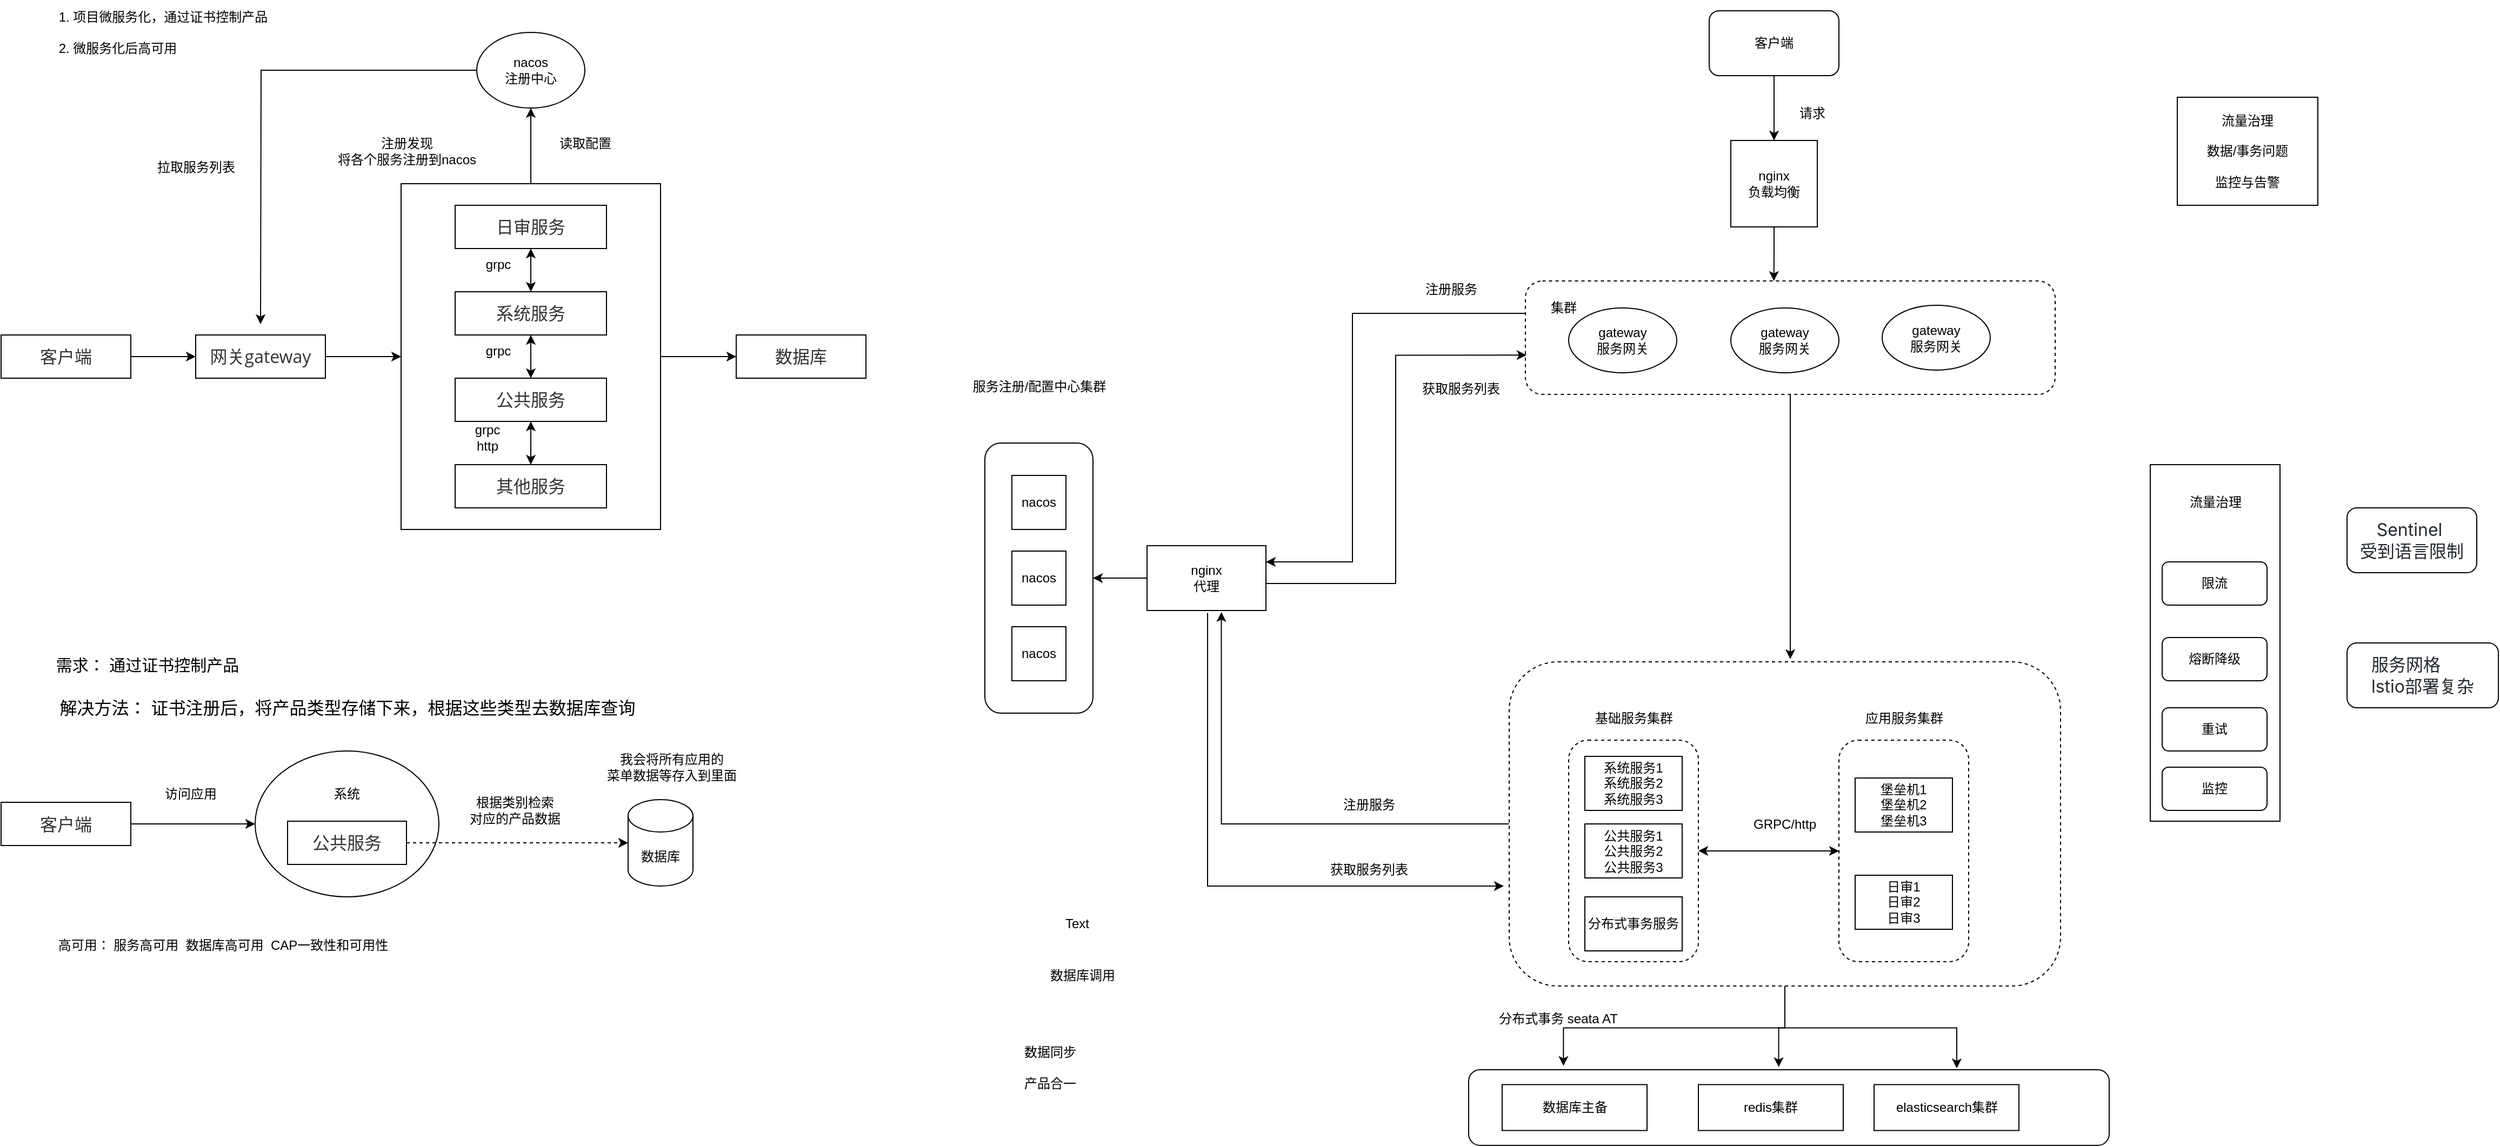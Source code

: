 <mxfile version="24.7.7">
  <diagram id="prtHgNgQTEPvFCAcTncT" name="Page-1">
    <mxGraphModel dx="1199" dy="707" grid="1" gridSize="10" guides="1" tooltips="1" connect="1" arrows="1" fold="1" page="1" pageScale="1" pageWidth="827" pageHeight="1169" math="0" shadow="0">
      <root>
        <mxCell id="0" />
        <mxCell id="1" parent="0" />
        <mxCell id="CiiGDle08EUH7M_z_X6h-32" value="GRPC/http" style="rounded=1;whiteSpace=wrap;html=1;dashed=1;" parent="1" vertex="1">
          <mxGeometry x="1415" y="712.5" width="510" height="300" as="geometry" />
        </mxCell>
        <mxCell id="CiiGDle08EUH7M_z_X6h-33" value="" style="rounded=1;whiteSpace=wrap;html=1;dashed=1;" parent="1" vertex="1">
          <mxGeometry x="1470" y="785" width="120" height="205" as="geometry" />
        </mxCell>
        <mxCell id="CiiGDle08EUH7M_z_X6h-38" value="" style="rounded=1;whiteSpace=wrap;html=1;dashed=1;" parent="1" vertex="1">
          <mxGeometry x="1720" y="785" width="120" height="205" as="geometry" />
        </mxCell>
        <mxCell id="CiiGDle08EUH7M_z_X6h-51" style="edgeStyle=orthogonalEdgeStyle;rounded=0;orthogonalLoop=1;jettySize=auto;html=1;" parent="1" source="CiiGDle08EUH7M_z_X6h-10" edge="1">
          <mxGeometry relative="1" as="geometry">
            <mxPoint x="1675" y="710" as="targetPoint" />
          </mxGeometry>
        </mxCell>
        <mxCell id="CiiGDle08EUH7M_z_X6h-59" style="edgeStyle=orthogonalEdgeStyle;rounded=0;orthogonalLoop=1;jettySize=auto;html=1;entryX=1;entryY=0.25;entryDx=0;entryDy=0;" parent="1" source="CiiGDle08EUH7M_z_X6h-10" target="CiiGDle08EUH7M_z_X6h-55" edge="1">
          <mxGeometry relative="1" as="geometry">
            <Array as="points">
              <mxPoint x="1270" y="390" />
              <mxPoint x="1270" y="620" />
            </Array>
          </mxGeometry>
        </mxCell>
        <mxCell id="CiiGDle08EUH7M_z_X6h-10" value="" style="rounded=1;whiteSpace=wrap;html=1;dashed=1;" parent="1" vertex="1">
          <mxGeometry x="1430" y="360" width="490" height="105" as="geometry" />
        </mxCell>
        <mxCell id="8J4eURQ9qsnAdOyGuVqm-24" value="" style="ellipse;whiteSpace=wrap;html=1;" parent="1" vertex="1">
          <mxGeometry x="255" y="795" width="170" height="135" as="geometry" />
        </mxCell>
        <mxCell id="ddsroKh8XXSdmjw14_AX-2" style="edgeStyle=orthogonalEdgeStyle;rounded=0;orthogonalLoop=1;jettySize=auto;html=1;entryX=0.5;entryY=1;entryDx=0;entryDy=0;" parent="1" source="8J4eURQ9qsnAdOyGuVqm-12" target="8J4eURQ9qsnAdOyGuVqm-14" edge="1">
          <mxGeometry relative="1" as="geometry" />
        </mxCell>
        <mxCell id="ddsroKh8XXSdmjw14_AX-24" style="edgeStyle=orthogonalEdgeStyle;rounded=0;orthogonalLoop=1;jettySize=auto;html=1;entryX=0;entryY=0.5;entryDx=0;entryDy=0;" parent="1" source="8J4eURQ9qsnAdOyGuVqm-12" target="ddsroKh8XXSdmjw14_AX-21" edge="1">
          <mxGeometry relative="1" as="geometry" />
        </mxCell>
        <mxCell id="8J4eURQ9qsnAdOyGuVqm-12" value="" style="whiteSpace=wrap;html=1;" parent="1" vertex="1">
          <mxGeometry x="390" y="270" width="240" height="320" as="geometry" />
        </mxCell>
        <mxCell id="8J4eURQ9qsnAdOyGuVqm-2" value="&lt;span style=&quot;text-align: left;&quot;&gt;1. 项目微服务化，通过证书控制产品&lt;/span&gt;&lt;div&gt;&lt;div style=&quot;text-align: left;&quot;&gt;&lt;br&gt;&lt;/div&gt;&lt;div style=&quot;text-align: left;&quot;&gt;2. 微服务化后高可用&lt;span style=&quot;text-align: left;&quot;&gt;&lt;br&gt;&lt;/span&gt;&lt;/div&gt;&lt;/div&gt;" style="text;html=1;align=center;verticalAlign=middle;whiteSpace=wrap;rounded=0;" parent="1" vertex="1">
          <mxGeometry x="50" y="100" width="240" height="60" as="geometry" />
        </mxCell>
        <mxCell id="8J4eURQ9qsnAdOyGuVqm-7" value="&lt;span style=&quot;color: rgb(51, 51, 51); font-family: &amp;quot;Open Sans&amp;quot;, &amp;quot;Clear Sans&amp;quot;, &amp;quot;Helvetica Neue&amp;quot;, Helvetica, Arial, &amp;quot;Segoe UI Emoji&amp;quot;, sans-serif; font-size: 16px; orphans: 4; text-align: start; white-space-collapse: preserve; background-color: rgb(255, 255, 255);&quot;&gt;日审服务&lt;/span&gt;" style="rounded=0;whiteSpace=wrap;html=1;" parent="1" vertex="1">
          <mxGeometry x="440" y="290" width="140" height="40" as="geometry" />
        </mxCell>
        <mxCell id="8J4eURQ9qsnAdOyGuVqm-8" value="&lt;span style=&quot;color: rgb(51, 51, 51); font-family: &amp;quot;Open Sans&amp;quot;, &amp;quot;Clear Sans&amp;quot;, &amp;quot;Helvetica Neue&amp;quot;, Helvetica, Arial, &amp;quot;Segoe UI Emoji&amp;quot;, sans-serif; font-size: 16px; orphans: 4; text-align: start; white-space-collapse: preserve; background-color: rgb(255, 255, 255);&quot;&gt;公共服务&lt;/span&gt;" style="rounded=0;whiteSpace=wrap;html=1;" parent="1" vertex="1">
          <mxGeometry x="440" y="450" width="140" height="40" as="geometry" />
        </mxCell>
        <mxCell id="8J4eURQ9qsnAdOyGuVqm-9" value="&lt;span style=&quot;color: rgb(51, 51, 51); font-family: &amp;quot;Open Sans&amp;quot;, &amp;quot;Clear Sans&amp;quot;, &amp;quot;Helvetica Neue&amp;quot;, Helvetica, Arial, &amp;quot;Segoe UI Emoji&amp;quot;, sans-serif; font-size: 16px; orphans: 4; text-align: start; white-space-collapse: preserve; background-color: rgb(255, 255, 255);&quot;&gt;系统服务&lt;/span&gt;" style="rounded=0;whiteSpace=wrap;html=1;" parent="1" vertex="1">
          <mxGeometry x="440" y="370" width="140" height="40" as="geometry" />
        </mxCell>
        <mxCell id="8J4eURQ9qsnAdOyGuVqm-10" value="&lt;div style=&quot;orphans: 4; text-align: start;&quot;&gt;&lt;font face=&quot;Open Sans, Clear Sans, Helvetica Neue, Helvetica, Arial, Segoe UI Emoji, sans-serif&quot; color=&quot;#333333&quot;&gt;&lt;span style=&quot;font-size: 16px; white-space-collapse: preserve; background-color: rgb(255, 255, 255);&quot;&gt;其他服务&lt;/span&gt;&lt;/font&gt;&lt;/div&gt;" style="rounded=0;whiteSpace=wrap;html=1;" parent="1" vertex="1">
          <mxGeometry x="440" y="530" width="140" height="40" as="geometry" />
        </mxCell>
        <mxCell id="dZmMnNn0ZBjEzjQpcNRi-1" style="edgeStyle=orthogonalEdgeStyle;rounded=0;orthogonalLoop=1;jettySize=auto;html=1;" parent="1" source="8J4eURQ9qsnAdOyGuVqm-14" edge="1">
          <mxGeometry relative="1" as="geometry">
            <mxPoint x="260" y="400" as="targetPoint" />
          </mxGeometry>
        </mxCell>
        <mxCell id="8J4eURQ9qsnAdOyGuVqm-14" value="nacos&lt;div&gt;注册中心&lt;/div&gt;" style="ellipse;whiteSpace=wrap;html=1;" parent="1" vertex="1">
          <mxGeometry x="460" y="130" width="100" height="70" as="geometry" />
        </mxCell>
        <mxCell id="8J4eURQ9qsnAdOyGuVqm-17" value="&lt;div&gt;注册发现&lt;/div&gt;将各个服务注册到nacos" style="text;html=1;align=center;verticalAlign=middle;resizable=0;points=[];autosize=1;strokeColor=none;fillColor=none;" parent="1" vertex="1">
          <mxGeometry x="320" y="220" width="150" height="40" as="geometry" />
        </mxCell>
        <mxCell id="8J4eURQ9qsnAdOyGuVqm-29" style="edgeStyle=orthogonalEdgeStyle;rounded=0;orthogonalLoop=1;jettySize=auto;html=1;dashed=1;" parent="1" source="8J4eURQ9qsnAdOyGuVqm-18" edge="1">
          <mxGeometry relative="1" as="geometry">
            <mxPoint x="600" y="880" as="targetPoint" />
          </mxGeometry>
        </mxCell>
        <mxCell id="8J4eURQ9qsnAdOyGuVqm-18" value="&lt;span style=&quot;color: rgb(51, 51, 51); font-family: &amp;quot;Open Sans&amp;quot;, &amp;quot;Clear Sans&amp;quot;, &amp;quot;Helvetica Neue&amp;quot;, Helvetica, Arial, &amp;quot;Segoe UI Emoji&amp;quot;, sans-serif; font-size: 16px; orphans: 4; text-align: start; white-space-collapse: preserve; background-color: rgb(255, 255, 255);&quot;&gt;公共服务&lt;/span&gt;" style="rounded=0;whiteSpace=wrap;html=1;" parent="1" vertex="1">
          <mxGeometry x="285" y="860" width="110" height="40" as="geometry" />
        </mxCell>
        <mxCell id="8J4eURQ9qsnAdOyGuVqm-19" value="&lt;font style=&quot;font-size: 15px;&quot;&gt;需求： 通过证书控制产品&lt;/font&gt;" style="text;html=1;align=center;verticalAlign=middle;resizable=0;points=[];autosize=1;strokeColor=none;fillColor=none;" parent="1" vertex="1">
          <mxGeometry x="60" y="700" width="190" height="30" as="geometry" />
        </mxCell>
        <mxCell id="8J4eURQ9qsnAdOyGuVqm-20" value="&lt;font style=&quot;font-size: 16px;&quot;&gt;解决方法： 证书注册后，将产品类型存储下来，根据这些类型去数据库查询&lt;/font&gt;" style="text;html=1;align=center;verticalAlign=middle;resizable=0;points=[];autosize=1;strokeColor=none;fillColor=none;" parent="1" vertex="1">
          <mxGeometry x="60" y="740" width="560" height="30" as="geometry" />
        </mxCell>
        <mxCell id="8J4eURQ9qsnAdOyGuVqm-27" style="edgeStyle=orthogonalEdgeStyle;rounded=0;orthogonalLoop=1;jettySize=auto;html=1;entryX=0;entryY=0.5;entryDx=0;entryDy=0;" parent="1" source="8J4eURQ9qsnAdOyGuVqm-23" target="8J4eURQ9qsnAdOyGuVqm-24" edge="1">
          <mxGeometry relative="1" as="geometry" />
        </mxCell>
        <mxCell id="8J4eURQ9qsnAdOyGuVqm-23" value="&lt;span style=&quot;color: rgb(51, 51, 51); font-family: &amp;quot;Open Sans&amp;quot;, &amp;quot;Clear Sans&amp;quot;, &amp;quot;Helvetica Neue&amp;quot;, Helvetica, Arial, &amp;quot;Segoe UI Emoji&amp;quot;, sans-serif; font-size: 16px; orphans: 4; text-align: start; white-space-collapse: preserve; background-color: rgb(255, 255, 255);&quot;&gt;客户端&lt;/span&gt;" style="rounded=0;whiteSpace=wrap;html=1;" parent="1" vertex="1">
          <mxGeometry x="20" y="842.5" width="120" height="40" as="geometry" />
        </mxCell>
        <mxCell id="8J4eURQ9qsnAdOyGuVqm-25" value="系统" style="text;html=1;align=center;verticalAlign=middle;whiteSpace=wrap;rounded=0;" parent="1" vertex="1">
          <mxGeometry x="310" y="820" width="60" height="30" as="geometry" />
        </mxCell>
        <mxCell id="8J4eURQ9qsnAdOyGuVqm-28" value="访问应用" style="text;html=1;align=center;verticalAlign=middle;resizable=0;points=[];autosize=1;strokeColor=none;fillColor=none;" parent="1" vertex="1">
          <mxGeometry x="160" y="820" width="70" height="30" as="geometry" />
        </mxCell>
        <mxCell id="8J4eURQ9qsnAdOyGuVqm-30" value="根据类别检索&lt;div&gt;对应的产品数据&lt;/div&gt;" style="text;html=1;align=center;verticalAlign=middle;resizable=0;points=[];autosize=1;strokeColor=none;fillColor=none;" parent="1" vertex="1">
          <mxGeometry x="440" y="830" width="110" height="40" as="geometry" />
        </mxCell>
        <mxCell id="8J4eURQ9qsnAdOyGuVqm-31" value="数据库" style="shape=cylinder3;whiteSpace=wrap;html=1;boundedLbl=1;backgroundOutline=1;size=15;" parent="1" vertex="1">
          <mxGeometry x="600" y="840" width="60" height="80" as="geometry" />
        </mxCell>
        <mxCell id="8J4eURQ9qsnAdOyGuVqm-32" value="我会将所有应用的&lt;div&gt;菜单数据等存入到里面&lt;/div&gt;" style="text;html=1;align=center;verticalAlign=middle;resizable=0;points=[];autosize=1;strokeColor=none;fillColor=none;" parent="1" vertex="1">
          <mxGeometry x="570" y="790" width="140" height="40" as="geometry" />
        </mxCell>
        <mxCell id="8J4eURQ9qsnAdOyGuVqm-34" value="高可用： 服务高可用&amp;nbsp; 数据库高可用&amp;nbsp; CAP一致性和可用性" style="text;html=1;align=center;verticalAlign=middle;resizable=0;points=[];autosize=1;strokeColor=none;fillColor=none;" parent="1" vertex="1">
          <mxGeometry x="60" y="960" width="330" height="30" as="geometry" />
        </mxCell>
        <mxCell id="ddsroKh8XXSdmjw14_AX-25" value="" style="edgeStyle=orthogonalEdgeStyle;rounded=0;orthogonalLoop=1;jettySize=auto;html=1;" parent="1" source="ddsroKh8XXSdmjw14_AX-3" target="ddsroKh8XXSdmjw14_AX-4" edge="1">
          <mxGeometry relative="1" as="geometry" />
        </mxCell>
        <mxCell id="ddsroKh8XXSdmjw14_AX-3" value="&lt;span style=&quot;color: rgb(51, 51, 51); font-family: &amp;quot;Open Sans&amp;quot;, &amp;quot;Clear Sans&amp;quot;, &amp;quot;Helvetica Neue&amp;quot;, Helvetica, Arial, &amp;quot;Segoe UI Emoji&amp;quot;, sans-serif; font-size: 16px; orphans: 4; text-align: start; white-space-collapse: preserve; background-color: rgb(255, 255, 255);&quot;&gt;客户端&lt;/span&gt;" style="rounded=0;whiteSpace=wrap;html=1;" parent="1" vertex="1">
          <mxGeometry x="20" y="410" width="120" height="40" as="geometry" />
        </mxCell>
        <mxCell id="ddsroKh8XXSdmjw14_AX-26" value="" style="edgeStyle=orthogonalEdgeStyle;rounded=0;orthogonalLoop=1;jettySize=auto;html=1;" parent="1" source="ddsroKh8XXSdmjw14_AX-4" target="8J4eURQ9qsnAdOyGuVqm-12" edge="1">
          <mxGeometry relative="1" as="geometry" />
        </mxCell>
        <mxCell id="ddsroKh8XXSdmjw14_AX-4" value="&lt;div style=&quot;orphans: 4; text-align: start;&quot;&gt;&lt;font face=&quot;Open Sans, Clear Sans, Helvetica Neue, Helvetica, Arial, Segoe UI Emoji, sans-serif&quot; color=&quot;#333333&quot;&gt;&lt;span style=&quot;font-size: 16px; white-space-collapse: preserve; background-color: rgb(255, 255, 255);&quot;&gt;网关gateway&lt;/span&gt;&lt;/font&gt;&lt;/div&gt;" style="rounded=0;whiteSpace=wrap;html=1;" parent="1" vertex="1">
          <mxGeometry x="200" y="410" width="120" height="40" as="geometry" />
        </mxCell>
        <mxCell id="ddsroKh8XXSdmjw14_AX-9" value="" style="endArrow=classic;startArrow=classic;html=1;rounded=0;entryX=0.5;entryY=1;entryDx=0;entryDy=0;" parent="1" source="8J4eURQ9qsnAdOyGuVqm-9" target="8J4eURQ9qsnAdOyGuVqm-7" edge="1">
          <mxGeometry width="50" height="50" relative="1" as="geometry">
            <mxPoint x="485" y="380" as="sourcePoint" />
            <mxPoint x="535" y="330" as="targetPoint" />
          </mxGeometry>
        </mxCell>
        <mxCell id="ddsroKh8XXSdmjw14_AX-10" value="grpc" style="text;html=1;align=center;verticalAlign=middle;whiteSpace=wrap;rounded=0;" parent="1" vertex="1">
          <mxGeometry x="450" y="330" width="60" height="30" as="geometry" />
        </mxCell>
        <mxCell id="ddsroKh8XXSdmjw14_AX-13" value="" style="endArrow=classic;startArrow=classic;html=1;rounded=0;entryX=0.5;entryY=1;entryDx=0;entryDy=0;" parent="1" edge="1">
          <mxGeometry width="50" height="50" relative="1" as="geometry">
            <mxPoint x="510" y="450" as="sourcePoint" />
            <mxPoint x="510" y="410" as="targetPoint" />
          </mxGeometry>
        </mxCell>
        <mxCell id="ddsroKh8XXSdmjw14_AX-14" value="grpc" style="text;html=1;align=center;verticalAlign=middle;whiteSpace=wrap;rounded=0;" parent="1" vertex="1">
          <mxGeometry x="450" y="410" width="60" height="30" as="geometry" />
        </mxCell>
        <mxCell id="ddsroKh8XXSdmjw14_AX-15" value="" style="endArrow=classic;startArrow=classic;html=1;rounded=0;entryX=0.5;entryY=1;entryDx=0;entryDy=0;exitX=0.5;exitY=0;exitDx=0;exitDy=0;" parent="1" source="8J4eURQ9qsnAdOyGuVqm-10" target="8J4eURQ9qsnAdOyGuVqm-8" edge="1">
          <mxGeometry width="50" height="50" relative="1" as="geometry">
            <mxPoint x="509" y="520" as="sourcePoint" />
            <mxPoint x="509" y="480" as="targetPoint" />
          </mxGeometry>
        </mxCell>
        <mxCell id="ddsroKh8XXSdmjw14_AX-16" value="grpc&lt;div&gt;http&lt;/div&gt;" style="text;html=1;align=center;verticalAlign=middle;whiteSpace=wrap;rounded=0;" parent="1" vertex="1">
          <mxGeometry x="440" y="490" width="60" height="30" as="geometry" />
        </mxCell>
        <mxCell id="ddsroKh8XXSdmjw14_AX-21" value="&lt;div style=&quot;orphans: 4; text-align: start;&quot;&gt;&lt;font face=&quot;Open Sans, Clear Sans, Helvetica Neue, Helvetica, Arial, Segoe UI Emoji, sans-serif&quot; color=&quot;#333333&quot;&gt;&lt;span style=&quot;font-size: 16px; white-space-collapse: preserve; background-color: rgb(255, 255, 255);&quot;&gt;数据库&lt;/span&gt;&lt;/font&gt;&lt;/div&gt;" style="rounded=0;whiteSpace=wrap;html=1;" parent="1" vertex="1">
          <mxGeometry x="700" y="410" width="120" height="40" as="geometry" />
        </mxCell>
        <mxCell id="ddsroKh8XXSdmjw14_AX-27" value="读取配置" style="text;html=1;align=center;verticalAlign=middle;resizable=0;points=[];autosize=1;strokeColor=none;fillColor=none;" parent="1" vertex="1">
          <mxGeometry x="525" y="218" width="70" height="30" as="geometry" />
        </mxCell>
        <mxCell id="dZmMnNn0ZBjEzjQpcNRi-2" value="拉取服务列表" style="text;html=1;align=center;verticalAlign=middle;resizable=0;points=[];autosize=1;strokeColor=none;fillColor=none;" parent="1" vertex="1">
          <mxGeometry x="150" y="240" width="100" height="30" as="geometry" />
        </mxCell>
        <mxCell id="CiiGDle08EUH7M_z_X6h-4" style="edgeStyle=orthogonalEdgeStyle;rounded=0;orthogonalLoop=1;jettySize=auto;html=1;entryX=0.5;entryY=0;entryDx=0;entryDy=0;" parent="1" source="CiiGDle08EUH7M_z_X6h-2" target="CiiGDle08EUH7M_z_X6h-3" edge="1">
          <mxGeometry relative="1" as="geometry" />
        </mxCell>
        <mxCell id="CiiGDle08EUH7M_z_X6h-2" value="客户端" style="rounded=1;whiteSpace=wrap;html=1;" parent="1" vertex="1">
          <mxGeometry x="1600" y="110" width="120" height="60" as="geometry" />
        </mxCell>
        <mxCell id="CiiGDle08EUH7M_z_X6h-3" value="nginx&lt;br&gt;负载均衡" style="whiteSpace=wrap;html=1;aspect=fixed;" parent="1" vertex="1">
          <mxGeometry x="1620" y="230" width="80" height="80" as="geometry" />
        </mxCell>
        <mxCell id="CiiGDle08EUH7M_z_X6h-5" value="请求" style="text;html=1;align=center;verticalAlign=middle;resizable=0;points=[];autosize=1;strokeColor=none;fillColor=none;" parent="1" vertex="1">
          <mxGeometry x="1670" y="190" width="50" height="30" as="geometry" />
        </mxCell>
        <mxCell id="CiiGDle08EUH7M_z_X6h-7" value="gateway&lt;div&gt;服务网关&lt;/div&gt;" style="ellipse;whiteSpace=wrap;html=1;" parent="1" vertex="1">
          <mxGeometry x="1470" y="385" width="100" height="60" as="geometry" />
        </mxCell>
        <mxCell id="CiiGDle08EUH7M_z_X6h-8" value="gateway&lt;div&gt;服务网关&lt;br&gt;&lt;/div&gt;" style="ellipse;whiteSpace=wrap;html=1;" parent="1" vertex="1">
          <mxGeometry x="1620" y="385" width="100" height="60" as="geometry" />
        </mxCell>
        <mxCell id="CiiGDle08EUH7M_z_X6h-9" value="gateway&lt;div&gt;服务网关&lt;br&gt;&lt;/div&gt;" style="ellipse;whiteSpace=wrap;html=1;" parent="1" vertex="1">
          <mxGeometry x="1760" y="382.5" width="100" height="60" as="geometry" />
        </mxCell>
        <mxCell id="CiiGDle08EUH7M_z_X6h-11" style="edgeStyle=orthogonalEdgeStyle;rounded=0;orthogonalLoop=1;jettySize=auto;html=1;entryX=0.469;entryY=0;entryDx=0;entryDy=0;entryPerimeter=0;" parent="1" source="CiiGDle08EUH7M_z_X6h-3" target="CiiGDle08EUH7M_z_X6h-10" edge="1">
          <mxGeometry relative="1" as="geometry" />
        </mxCell>
        <mxCell id="CiiGDle08EUH7M_z_X6h-16" value="" style="rounded=1;whiteSpace=wrap;html=1;" parent="1" vertex="1">
          <mxGeometry x="930" y="510" width="100" height="250" as="geometry" />
        </mxCell>
        <mxCell id="CiiGDle08EUH7M_z_X6h-18" value="nacos" style="whiteSpace=wrap;html=1;aspect=fixed;direction=south;" parent="1" vertex="1">
          <mxGeometry x="955" y="540" width="50" height="50" as="geometry" />
        </mxCell>
        <mxCell id="CiiGDle08EUH7M_z_X6h-19" value="nacos" style="whiteSpace=wrap;html=1;aspect=fixed;" parent="1" vertex="1">
          <mxGeometry x="955" y="610" width="50" height="50" as="geometry" />
        </mxCell>
        <mxCell id="CiiGDle08EUH7M_z_X6h-20" value="nacos" style="whiteSpace=wrap;html=1;aspect=fixed;" parent="1" vertex="1">
          <mxGeometry x="955" y="680" width="50" height="50" as="geometry" />
        </mxCell>
        <mxCell id="CiiGDle08EUH7M_z_X6h-21" value="服务注册/配置中心集群" style="text;html=1;align=center;verticalAlign=middle;resizable=0;points=[];autosize=1;strokeColor=none;fillColor=none;" parent="1" vertex="1">
          <mxGeometry x="905" y="442.5" width="150" height="30" as="geometry" />
        </mxCell>
        <mxCell id="CiiGDle08EUH7M_z_X6h-29" value="注册服务" style="text;html=1;align=center;verticalAlign=middle;resizable=0;points=[];autosize=1;strokeColor=none;fillColor=none;" parent="1" vertex="1">
          <mxGeometry x="1326" y="352.5" width="70" height="30" as="geometry" />
        </mxCell>
        <mxCell id="CiiGDle08EUH7M_z_X6h-30" value="集群" style="text;html=1;align=center;verticalAlign=middle;resizable=0;points=[];autosize=1;strokeColor=none;fillColor=none;" parent="1" vertex="1">
          <mxGeometry x="1440" y="370" width="50" height="30" as="geometry" />
        </mxCell>
        <mxCell id="CiiGDle08EUH7M_z_X6h-31" value="获取服务列表" style="text;html=1;align=center;verticalAlign=middle;resizable=0;points=[];autosize=1;strokeColor=none;fillColor=none;" parent="1" vertex="1">
          <mxGeometry x="1320" y="445" width="100" height="30" as="geometry" />
        </mxCell>
        <mxCell id="CiiGDle08EUH7M_z_X6h-34" value="基础服务集群" style="text;html=1;align=center;verticalAlign=middle;resizable=0;points=[];autosize=1;strokeColor=none;fillColor=none;" parent="1" vertex="1">
          <mxGeometry x="1480" y="750" width="100" height="30" as="geometry" />
        </mxCell>
        <mxCell id="CiiGDle08EUH7M_z_X6h-35" value="系统服务1&lt;div&gt;系统服务2&lt;br&gt;&lt;/div&gt;&lt;div&gt;系统服务3&lt;br&gt;&lt;/div&gt;" style="rounded=0;whiteSpace=wrap;html=1;" parent="1" vertex="1">
          <mxGeometry x="1485" y="800" width="90" height="50" as="geometry" />
        </mxCell>
        <mxCell id="CiiGDle08EUH7M_z_X6h-36" value="公共服务1&lt;div&gt;公共服务2&lt;br&gt;&lt;/div&gt;&lt;div&gt;公共服务3&lt;br&gt;&lt;/div&gt;" style="rounded=0;whiteSpace=wrap;html=1;" parent="1" vertex="1">
          <mxGeometry x="1485" y="862.5" width="90" height="50" as="geometry" />
        </mxCell>
        <mxCell id="CiiGDle08EUH7M_z_X6h-39" value="应用服务集群" style="text;html=1;align=center;verticalAlign=middle;resizable=0;points=[];autosize=1;strokeColor=none;fillColor=none;" parent="1" vertex="1">
          <mxGeometry x="1730" y="750" width="100" height="30" as="geometry" />
        </mxCell>
        <mxCell id="CiiGDle08EUH7M_z_X6h-40" value="堡垒机1&lt;div&gt;堡垒机2&lt;br&gt;&lt;/div&gt;&lt;div&gt;堡垒机3&lt;br&gt;&lt;/div&gt;" style="rounded=0;whiteSpace=wrap;html=1;" parent="1" vertex="1">
          <mxGeometry x="1735" y="820" width="90" height="50" as="geometry" />
        </mxCell>
        <mxCell id="CiiGDle08EUH7M_z_X6h-41" value="日审1&lt;div&gt;日审2&lt;/div&gt;&lt;div&gt;日审3&lt;/div&gt;" style="rounded=0;whiteSpace=wrap;html=1;" parent="1" vertex="1">
          <mxGeometry x="1735" y="910" width="90" height="50" as="geometry" />
        </mxCell>
        <mxCell id="CiiGDle08EUH7M_z_X6h-49" value="注册服务" style="text;html=1;align=center;verticalAlign=middle;resizable=0;points=[];autosize=1;strokeColor=none;fillColor=none;" parent="1" vertex="1">
          <mxGeometry x="1250" y="830" width="70" height="30" as="geometry" />
        </mxCell>
        <mxCell id="CiiGDle08EUH7M_z_X6h-50" value="获取服务列表" style="text;html=1;align=center;verticalAlign=middle;resizable=0;points=[];autosize=1;strokeColor=none;fillColor=none;" parent="1" vertex="1">
          <mxGeometry x="1235" y="890" width="100" height="30" as="geometry" />
        </mxCell>
        <mxCell id="CiiGDle08EUH7M_z_X6h-64" style="edgeStyle=orthogonalEdgeStyle;rounded=0;orthogonalLoop=1;jettySize=auto;html=1;" parent="1" source="CiiGDle08EUH7M_z_X6h-55" target="CiiGDle08EUH7M_z_X6h-16" edge="1">
          <mxGeometry relative="1" as="geometry" />
        </mxCell>
        <mxCell id="CiiGDle08EUH7M_z_X6h-55" value="nginx&lt;br&gt;代理" style="rounded=0;whiteSpace=wrap;html=1;" parent="1" vertex="1">
          <mxGeometry x="1080" y="605" width="110" height="60" as="geometry" />
        </mxCell>
        <mxCell id="CiiGDle08EUH7M_z_X6h-60" style="edgeStyle=orthogonalEdgeStyle;rounded=0;orthogonalLoop=1;jettySize=auto;html=1;entryX=0.002;entryY=0.654;entryDx=0;entryDy=0;entryPerimeter=0;" parent="1" source="CiiGDle08EUH7M_z_X6h-55" target="CiiGDle08EUH7M_z_X6h-10" edge="1">
          <mxGeometry relative="1" as="geometry">
            <Array as="points">
              <mxPoint x="1310" y="640" />
              <mxPoint x="1310" y="429" />
            </Array>
          </mxGeometry>
        </mxCell>
        <mxCell id="CiiGDle08EUH7M_z_X6h-62" style="edgeStyle=orthogonalEdgeStyle;rounded=0;orthogonalLoop=1;jettySize=auto;html=1;entryX=0.625;entryY=1.024;entryDx=0;entryDy=0;entryPerimeter=0;" parent="1" source="CiiGDle08EUH7M_z_X6h-32" target="CiiGDle08EUH7M_z_X6h-55" edge="1">
          <mxGeometry relative="1" as="geometry" />
        </mxCell>
        <mxCell id="CiiGDle08EUH7M_z_X6h-63" style="edgeStyle=orthogonalEdgeStyle;rounded=0;orthogonalLoop=1;jettySize=auto;html=1;entryX=-0.002;entryY=0.659;entryDx=0;entryDy=0;entryPerimeter=0;" parent="1" edge="1">
          <mxGeometry relative="1" as="geometry">
            <mxPoint x="1136.02" y="667.3" as="sourcePoint" />
            <mxPoint x="1410" y="920" as="targetPoint" />
            <Array as="points">
              <mxPoint x="1136" y="920" />
            </Array>
          </mxGeometry>
        </mxCell>
        <mxCell id="CiiGDle08EUH7M_z_X6h-65" value="" style="rounded=1;whiteSpace=wrap;html=1;" parent="1" vertex="1">
          <mxGeometry x="1377.5" y="1090" width="592.5" height="70" as="geometry" />
        </mxCell>
        <mxCell id="CiiGDle08EUH7M_z_X6h-66" value="数据库主备" style="rounded=0;whiteSpace=wrap;html=1;" parent="1" vertex="1">
          <mxGeometry x="1408.5" y="1103.75" width="134" height="42.5" as="geometry" />
        </mxCell>
        <mxCell id="CiiGDle08EUH7M_z_X6h-67" value="redis集群" style="rounded=0;whiteSpace=wrap;html=1;" parent="1" vertex="1">
          <mxGeometry x="1590" y="1103.75" width="134" height="42.5" as="geometry" />
        </mxCell>
        <mxCell id="CiiGDle08EUH7M_z_X6h-70" value="elasticsearch集群" style="rounded=0;whiteSpace=wrap;html=1;" parent="1" vertex="1">
          <mxGeometry x="1752.5" y="1103.75" width="134" height="42.5" as="geometry" />
        </mxCell>
        <mxCell id="CiiGDle08EUH7M_z_X6h-71" style="edgeStyle=orthogonalEdgeStyle;rounded=0;orthogonalLoop=1;jettySize=auto;html=1;entryX=0.148;entryY=-0.051;entryDx=0;entryDy=0;entryPerimeter=0;" parent="1" source="CiiGDle08EUH7M_z_X6h-32" target="CiiGDle08EUH7M_z_X6h-65" edge="1">
          <mxGeometry relative="1" as="geometry" />
        </mxCell>
        <mxCell id="CiiGDle08EUH7M_z_X6h-72" style="edgeStyle=orthogonalEdgeStyle;rounded=0;orthogonalLoop=1;jettySize=auto;html=1;entryX=0.484;entryY=-0.035;entryDx=0;entryDy=0;entryPerimeter=0;" parent="1" source="CiiGDle08EUH7M_z_X6h-32" target="CiiGDle08EUH7M_z_X6h-65" edge="1">
          <mxGeometry relative="1" as="geometry" />
        </mxCell>
        <mxCell id="CiiGDle08EUH7M_z_X6h-73" style="edgeStyle=orthogonalEdgeStyle;rounded=0;orthogonalLoop=1;jettySize=auto;html=1;entryX=0.762;entryY=-0.019;entryDx=0;entryDy=0;entryPerimeter=0;" parent="1" source="CiiGDle08EUH7M_z_X6h-32" target="CiiGDle08EUH7M_z_X6h-65" edge="1">
          <mxGeometry relative="1" as="geometry" />
        </mxCell>
        <mxCell id="CiiGDle08EUH7M_z_X6h-74" value="分布式事务 seata AT" style="text;html=1;align=center;verticalAlign=middle;resizable=0;points=[];autosize=1;strokeColor=none;fillColor=none;" parent="1" vertex="1">
          <mxGeometry x="1395" y="1028" width="130" height="30" as="geometry" />
        </mxCell>
        <mxCell id="CiiGDle08EUH7M_z_X6h-75" value="" style="endArrow=classic;startArrow=classic;html=1;rounded=0;" parent="1" source="CiiGDle08EUH7M_z_X6h-33" target="CiiGDle08EUH7M_z_X6h-38" edge="1">
          <mxGeometry width="50" height="50" relative="1" as="geometry">
            <mxPoint x="1610" y="930" as="sourcePoint" />
            <mxPoint x="1660" y="880" as="targetPoint" />
          </mxGeometry>
        </mxCell>
        <mxCell id="CiiGDle08EUH7M_z_X6h-76" value="" style="rounded=0;whiteSpace=wrap;html=1;" parent="1" vertex="1">
          <mxGeometry x="2008" y="530" width="120" height="330" as="geometry" />
        </mxCell>
        <mxCell id="CiiGDle08EUH7M_z_X6h-77" value="流量治理" style="text;html=1;align=center;verticalAlign=middle;resizable=0;points=[];autosize=1;strokeColor=none;fillColor=none;" parent="1" vertex="1">
          <mxGeometry x="2033" y="550" width="70" height="30" as="geometry" />
        </mxCell>
        <mxCell id="CiiGDle08EUH7M_z_X6h-78" value="&lt;span style=&quot;text-wrap: nowrap;&quot;&gt;限流&lt;/span&gt;" style="rounded=1;whiteSpace=wrap;html=1;" parent="1" vertex="1">
          <mxGeometry x="2019" y="620" width="97" height="40" as="geometry" />
        </mxCell>
        <mxCell id="CiiGDle08EUH7M_z_X6h-88" value="&lt;span style=&quot;color: rgb(36, 41, 46); font-family: -apple-system, BlinkMacSystemFont, &amp;quot;Segoe UI&amp;quot;, Helvetica, Arial, sans-serif, &amp;quot;Apple Color Emoji&amp;quot;, &amp;quot;Segoe UI Emoji&amp;quot;, &amp;quot;Segoe UI Symbol&amp;quot;; font-size: 16px; text-align: start;&quot;&gt;Sentinel&amp;nbsp;&lt;/span&gt;&lt;div&gt;&lt;span style=&quot;color: rgb(36, 41, 46); font-family: -apple-system, BlinkMacSystemFont, &amp;quot;Segoe UI&amp;quot;, Helvetica, Arial, sans-serif, &amp;quot;Apple Color Emoji&amp;quot;, &amp;quot;Segoe UI Emoji&amp;quot;, &amp;quot;Segoe UI Symbol&amp;quot;; font-size: 16px; text-align: start;&quot;&gt;受到语言限制&lt;/span&gt;&lt;/div&gt;" style="rounded=1;whiteSpace=wrap;html=1;" parent="1" vertex="1">
          <mxGeometry x="2190" y="570" width="120" height="60" as="geometry" />
        </mxCell>
        <mxCell id="CiiGDle08EUH7M_z_X6h-89" value="&lt;span style=&quot;text-wrap: nowrap;&quot;&gt;熔断降级&lt;/span&gt;" style="rounded=1;whiteSpace=wrap;html=1;" parent="1" vertex="1">
          <mxGeometry x="2019" y="690" width="97" height="40" as="geometry" />
        </mxCell>
        <mxCell id="CiiGDle08EUH7M_z_X6h-90" value="&lt;div&gt;&lt;br&gt;&lt;/div&gt;&lt;div&gt;流量治理&lt;/div&gt;&lt;div&gt;&lt;br&gt;&lt;/div&gt;数据/事务问题&lt;div&gt;&lt;br&gt;&lt;/div&gt;&lt;div&gt;监控与告警&lt;br&gt;&lt;div&gt;&lt;br&gt;&lt;/div&gt;&lt;/div&gt;" style="whiteSpace=wrap;html=1;" parent="1" vertex="1">
          <mxGeometry x="2033" y="190" width="130" height="100" as="geometry" />
        </mxCell>
        <mxCell id="CiiGDle08EUH7M_z_X6h-91" value="&lt;span style=&quot;text-wrap: nowrap;&quot;&gt;重试&lt;/span&gt;" style="rounded=1;whiteSpace=wrap;html=1;" parent="1" vertex="1">
          <mxGeometry x="2019" y="755" width="97" height="40" as="geometry" />
        </mxCell>
        <mxCell id="CiiGDle08EUH7M_z_X6h-92" value="&lt;div style=&quot;text-align: start;&quot;&gt;&lt;font face=&quot;-apple-system, BlinkMacSystemFont, Segoe UI, Helvetica, Arial, sans-serif, Apple Color Emoji, Segoe UI Emoji, Segoe UI Symbol&quot; color=&quot;#24292e&quot;&gt;&lt;span style=&quot;font-size: 16px;&quot;&gt;服务网格&lt;/span&gt;&lt;/font&gt;&lt;/div&gt;&lt;div style=&quot;text-align: start;&quot;&gt;&lt;font face=&quot;-apple-system, BlinkMacSystemFont, Segoe UI, Helvetica, Arial, sans-serif, Apple Color Emoji, Segoe UI Emoji, Segoe UI Symbol&quot; color=&quot;#24292e&quot;&gt;&lt;span style=&quot;font-size: 16px;&quot;&gt;lstio部署复杂&lt;/span&gt;&lt;/font&gt;&lt;/div&gt;" style="rounded=1;whiteSpace=wrap;html=1;" parent="1" vertex="1">
          <mxGeometry x="2190" y="695" width="140" height="60" as="geometry" />
        </mxCell>
        <mxCell id="CiiGDle08EUH7M_z_X6h-93" value="分布式事务服务" style="rounded=0;whiteSpace=wrap;html=1;" parent="1" vertex="1">
          <mxGeometry x="1485" y="930" width="90" height="50" as="geometry" />
        </mxCell>
        <mxCell id="CiiGDle08EUH7M_z_X6h-94" value="&lt;span style=&quot;text-wrap: nowrap;&quot;&gt;监控&lt;/span&gt;" style="rounded=1;whiteSpace=wrap;html=1;" parent="1" vertex="1">
          <mxGeometry x="2019" y="810" width="97" height="40" as="geometry" />
        </mxCell>
        <mxCell id="eADIxxTv7itCcgVYeMpo-1" value="数据库调用" style="text;html=1;align=center;verticalAlign=middle;resizable=0;points=[];autosize=1;strokeColor=none;fillColor=none;" vertex="1" parent="1">
          <mxGeometry x="980" y="988" width="80" height="30" as="geometry" />
        </mxCell>
        <mxCell id="eADIxxTv7itCcgVYeMpo-2" value="Text" style="text;html=1;align=center;verticalAlign=middle;resizable=0;points=[];autosize=1;strokeColor=none;fillColor=none;" vertex="1" parent="1">
          <mxGeometry x="990" y="940" width="50" height="30" as="geometry" />
        </mxCell>
        <mxCell id="eADIxxTv7itCcgVYeMpo-4" value="数据同步&lt;div&gt;&lt;br&gt;&lt;/div&gt;&lt;div&gt;产品合一&lt;/div&gt;" style="text;html=1;align=center;verticalAlign=middle;resizable=0;points=[];autosize=1;strokeColor=none;fillColor=none;" vertex="1" parent="1">
          <mxGeometry x="955" y="1058" width="70" height="60" as="geometry" />
        </mxCell>
      </root>
    </mxGraphModel>
  </diagram>
</mxfile>
